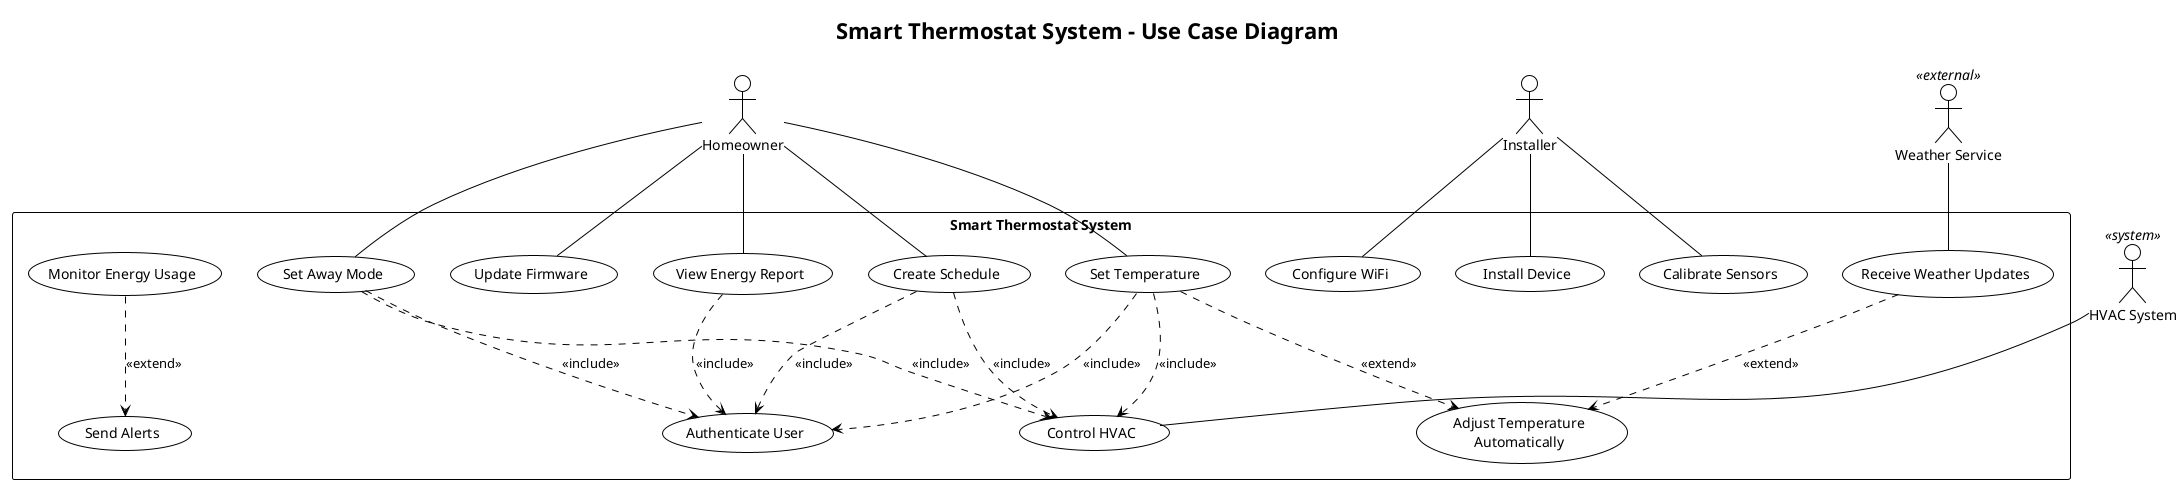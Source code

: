 @startuml Smart_Thermostat_Use_Case_Diagram
!theme plain
title Smart Thermostat System - Use Case Diagram

' Actors
actor Homeowner as HO
actor Installer as IN
actor "HVAC System" as HVAC <<system>>
actor "Weather Service" as WS <<external>>

' System boundary
rectangle "Smart Thermostat System" {
  
  ' Primary Use Cases
  usecase "Set Temperature" as UC1
  usecase "Create Schedule" as UC2
  usecase "View Energy Report" as UC3
  usecase "Configure WiFi" as UC4
  usecase "Install Device" as UC5
  usecase "Calibrate Sensors" as UC6
  usecase "Set Away Mode" as UC7
  usecase "Receive Weather Updates" as UC8
  usecase "Control HVAC" as UC9
  usecase "Monitor Energy Usage" as UC10
  usecase "Send Alerts" as UC11
  usecase "Update Firmware" as UC12
  usecase "Authenticate User" as UC13
  usecase "Adjust Temperature\nAutomatically" as UC14
  
  ' Include relationships
  UC1 ..> UC13 : <<include>>
  UC2 ..> UC13 : <<include>>
  UC3 ..> UC13 : <<include>>
  UC7 ..> UC13 : <<include>>
  UC1 ..> UC9 : <<include>>
  UC2 ..> UC9 : <<include>>
  UC7 ..> UC9 : <<include>>
  
  ' Extend relationships
  UC1 ..> UC14 : <<extend>>
  UC8 ..> UC14 : <<extend>>
  UC10 ..> UC11 : <<extend>>
}

' Actor associations
HO -- UC1
HO -- UC2
HO -- UC3
HO -- UC7
HO -- UC12

IN -- UC4
IN -- UC5
IN -- UC6

HVAC -- UC9

WS -- UC8

@enduml
